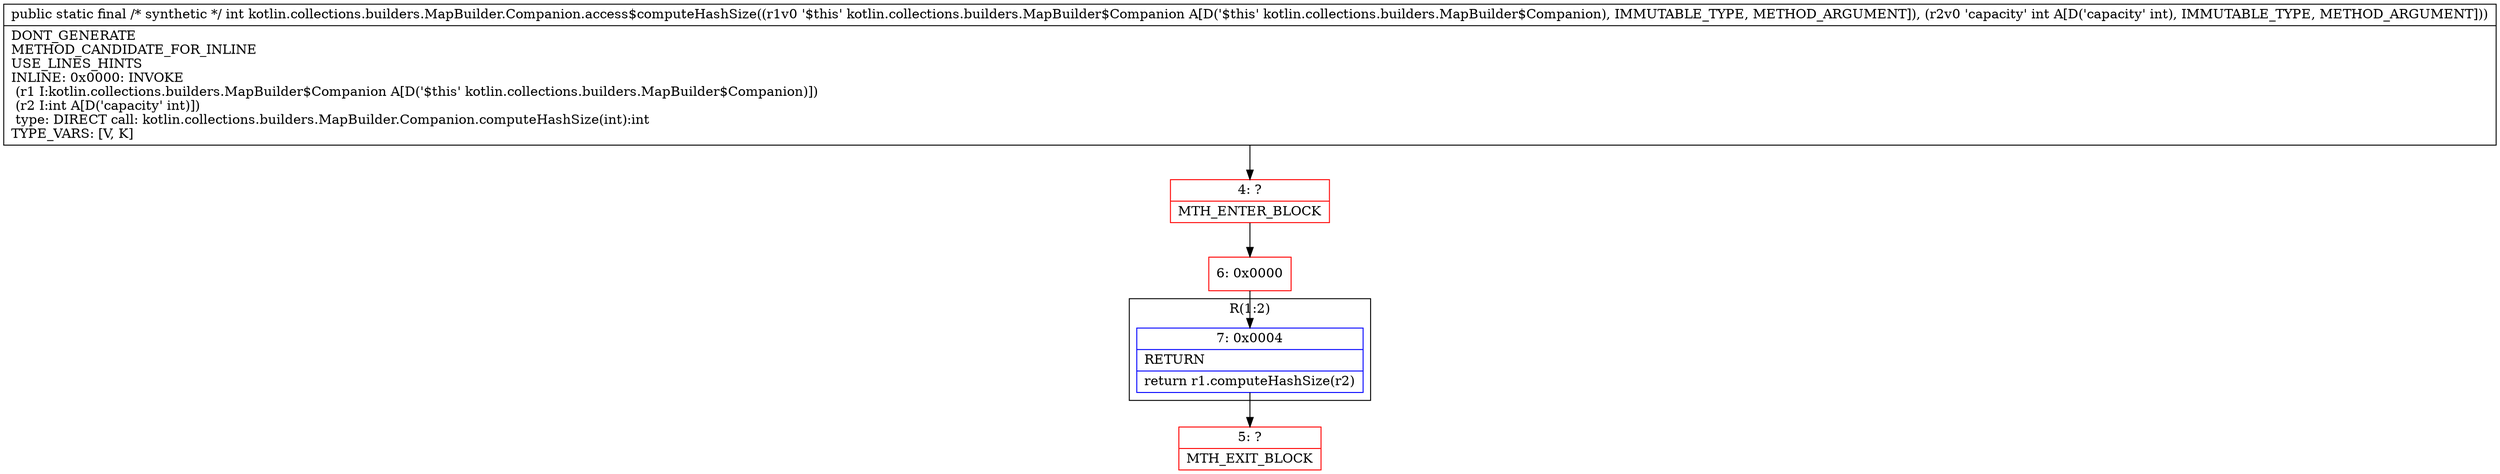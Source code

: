 digraph "CFG forkotlin.collections.builders.MapBuilder.Companion.access$computeHashSize(Lkotlin\/collections\/builders\/MapBuilder$Companion;I)I" {
subgraph cluster_Region_1279237681 {
label = "R(1:2)";
node [shape=record,color=blue];
Node_7 [shape=record,label="{7\:\ 0x0004|RETURN\l|return r1.computeHashSize(r2)\l}"];
}
Node_4 [shape=record,color=red,label="{4\:\ ?|MTH_ENTER_BLOCK\l}"];
Node_6 [shape=record,color=red,label="{6\:\ 0x0000}"];
Node_5 [shape=record,color=red,label="{5\:\ ?|MTH_EXIT_BLOCK\l}"];
MethodNode[shape=record,label="{public static final \/* synthetic *\/ int kotlin.collections.builders.MapBuilder.Companion.access$computeHashSize((r1v0 '$this' kotlin.collections.builders.MapBuilder$Companion A[D('$this' kotlin.collections.builders.MapBuilder$Companion), IMMUTABLE_TYPE, METHOD_ARGUMENT]), (r2v0 'capacity' int A[D('capacity' int), IMMUTABLE_TYPE, METHOD_ARGUMENT]))  | DONT_GENERATE\lMETHOD_CANDIDATE_FOR_INLINE\lUSE_LINES_HINTS\lINLINE: 0x0000: INVOKE  \l  (r1 I:kotlin.collections.builders.MapBuilder$Companion A[D('$this' kotlin.collections.builders.MapBuilder$Companion)])\l  (r2 I:int A[D('capacity' int)])\l type: DIRECT call: kotlin.collections.builders.MapBuilder.Companion.computeHashSize(int):int\lTYPE_VARS: [V, K]\l}"];
MethodNode -> Node_4;Node_7 -> Node_5;
Node_4 -> Node_6;
Node_6 -> Node_7;
}

